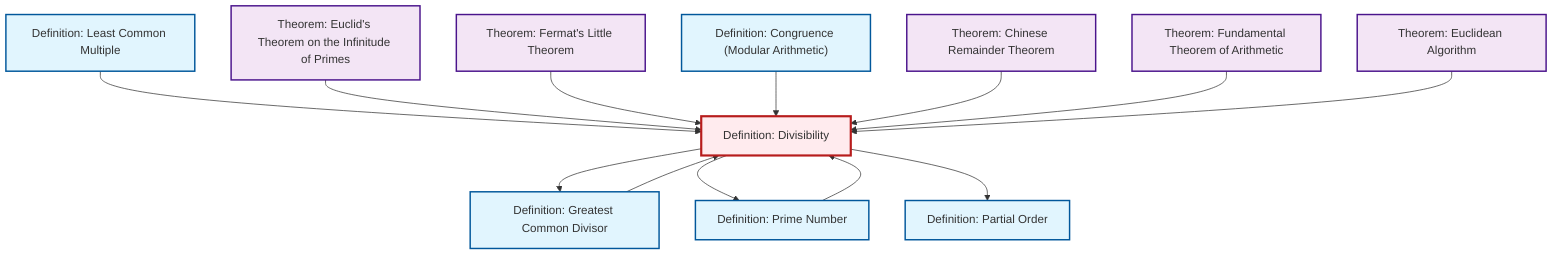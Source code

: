 graph TD
    classDef definition fill:#e1f5fe,stroke:#01579b,stroke-width:2px
    classDef theorem fill:#f3e5f5,stroke:#4a148c,stroke-width:2px
    classDef axiom fill:#fff3e0,stroke:#e65100,stroke-width:2px
    classDef example fill:#e8f5e9,stroke:#1b5e20,stroke-width:2px
    classDef current fill:#ffebee,stroke:#b71c1c,stroke-width:3px
    def-divisibility["Definition: Divisibility"]:::definition
    def-partial-order["Definition: Partial Order"]:::definition
    def-congruence["Definition: Congruence (Modular Arithmetic)"]:::definition
    thm-euclid-infinitude-primes["Theorem: Euclid's Theorem on the Infinitude of Primes"]:::theorem
    def-prime["Definition: Prime Number"]:::definition
    thm-chinese-remainder["Theorem: Chinese Remainder Theorem"]:::theorem
    thm-fermat-little["Theorem: Fermat's Little Theorem"]:::theorem
    thm-fundamental-arithmetic["Theorem: Fundamental Theorem of Arithmetic"]:::theorem
    def-lcm["Definition: Least Common Multiple"]:::definition
    thm-euclidean-algorithm["Theorem: Euclidean Algorithm"]:::theorem
    def-gcd["Definition: Greatest Common Divisor"]:::definition
    def-lcm --> def-divisibility
    thm-euclid-infinitude-primes --> def-divisibility
    def-prime --> def-divisibility
    def-gcd --> def-divisibility
    def-divisibility --> def-gcd
    thm-fermat-little --> def-divisibility
    def-divisibility --> def-prime
    def-congruence --> def-divisibility
    thm-chinese-remainder --> def-divisibility
    thm-fundamental-arithmetic --> def-divisibility
    thm-euclidean-algorithm --> def-divisibility
    def-divisibility --> def-partial-order
    class def-divisibility current